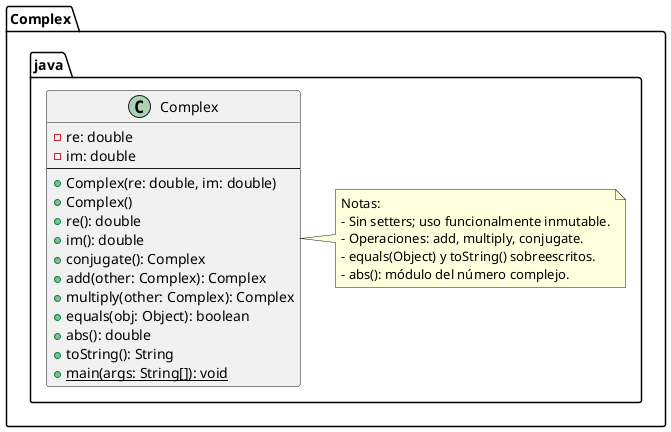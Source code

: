 @startuml
package "Complex.java" {
  class Complex {
    - re: double
    - im: double
    --
    + Complex(re: double, im: double)
    + Complex()
    + re(): double
    + im(): double
    + conjugate(): Complex
    + add(other: Complex): Complex
    + multiply(other: Complex): Complex
    + equals(obj: Object): boolean
    + abs(): double
    + toString(): String
    {static} + main(args: String[]): void
  }

  note right of Complex
    Notas:
    - Sin setters; uso funcionalmente inmutable.
    - Operaciones: add, multiply, conjugate.
    - equals(Object) y toString() sobreescritos.
    - abs(): módulo del número complejo.
  end note
}
@enduml
